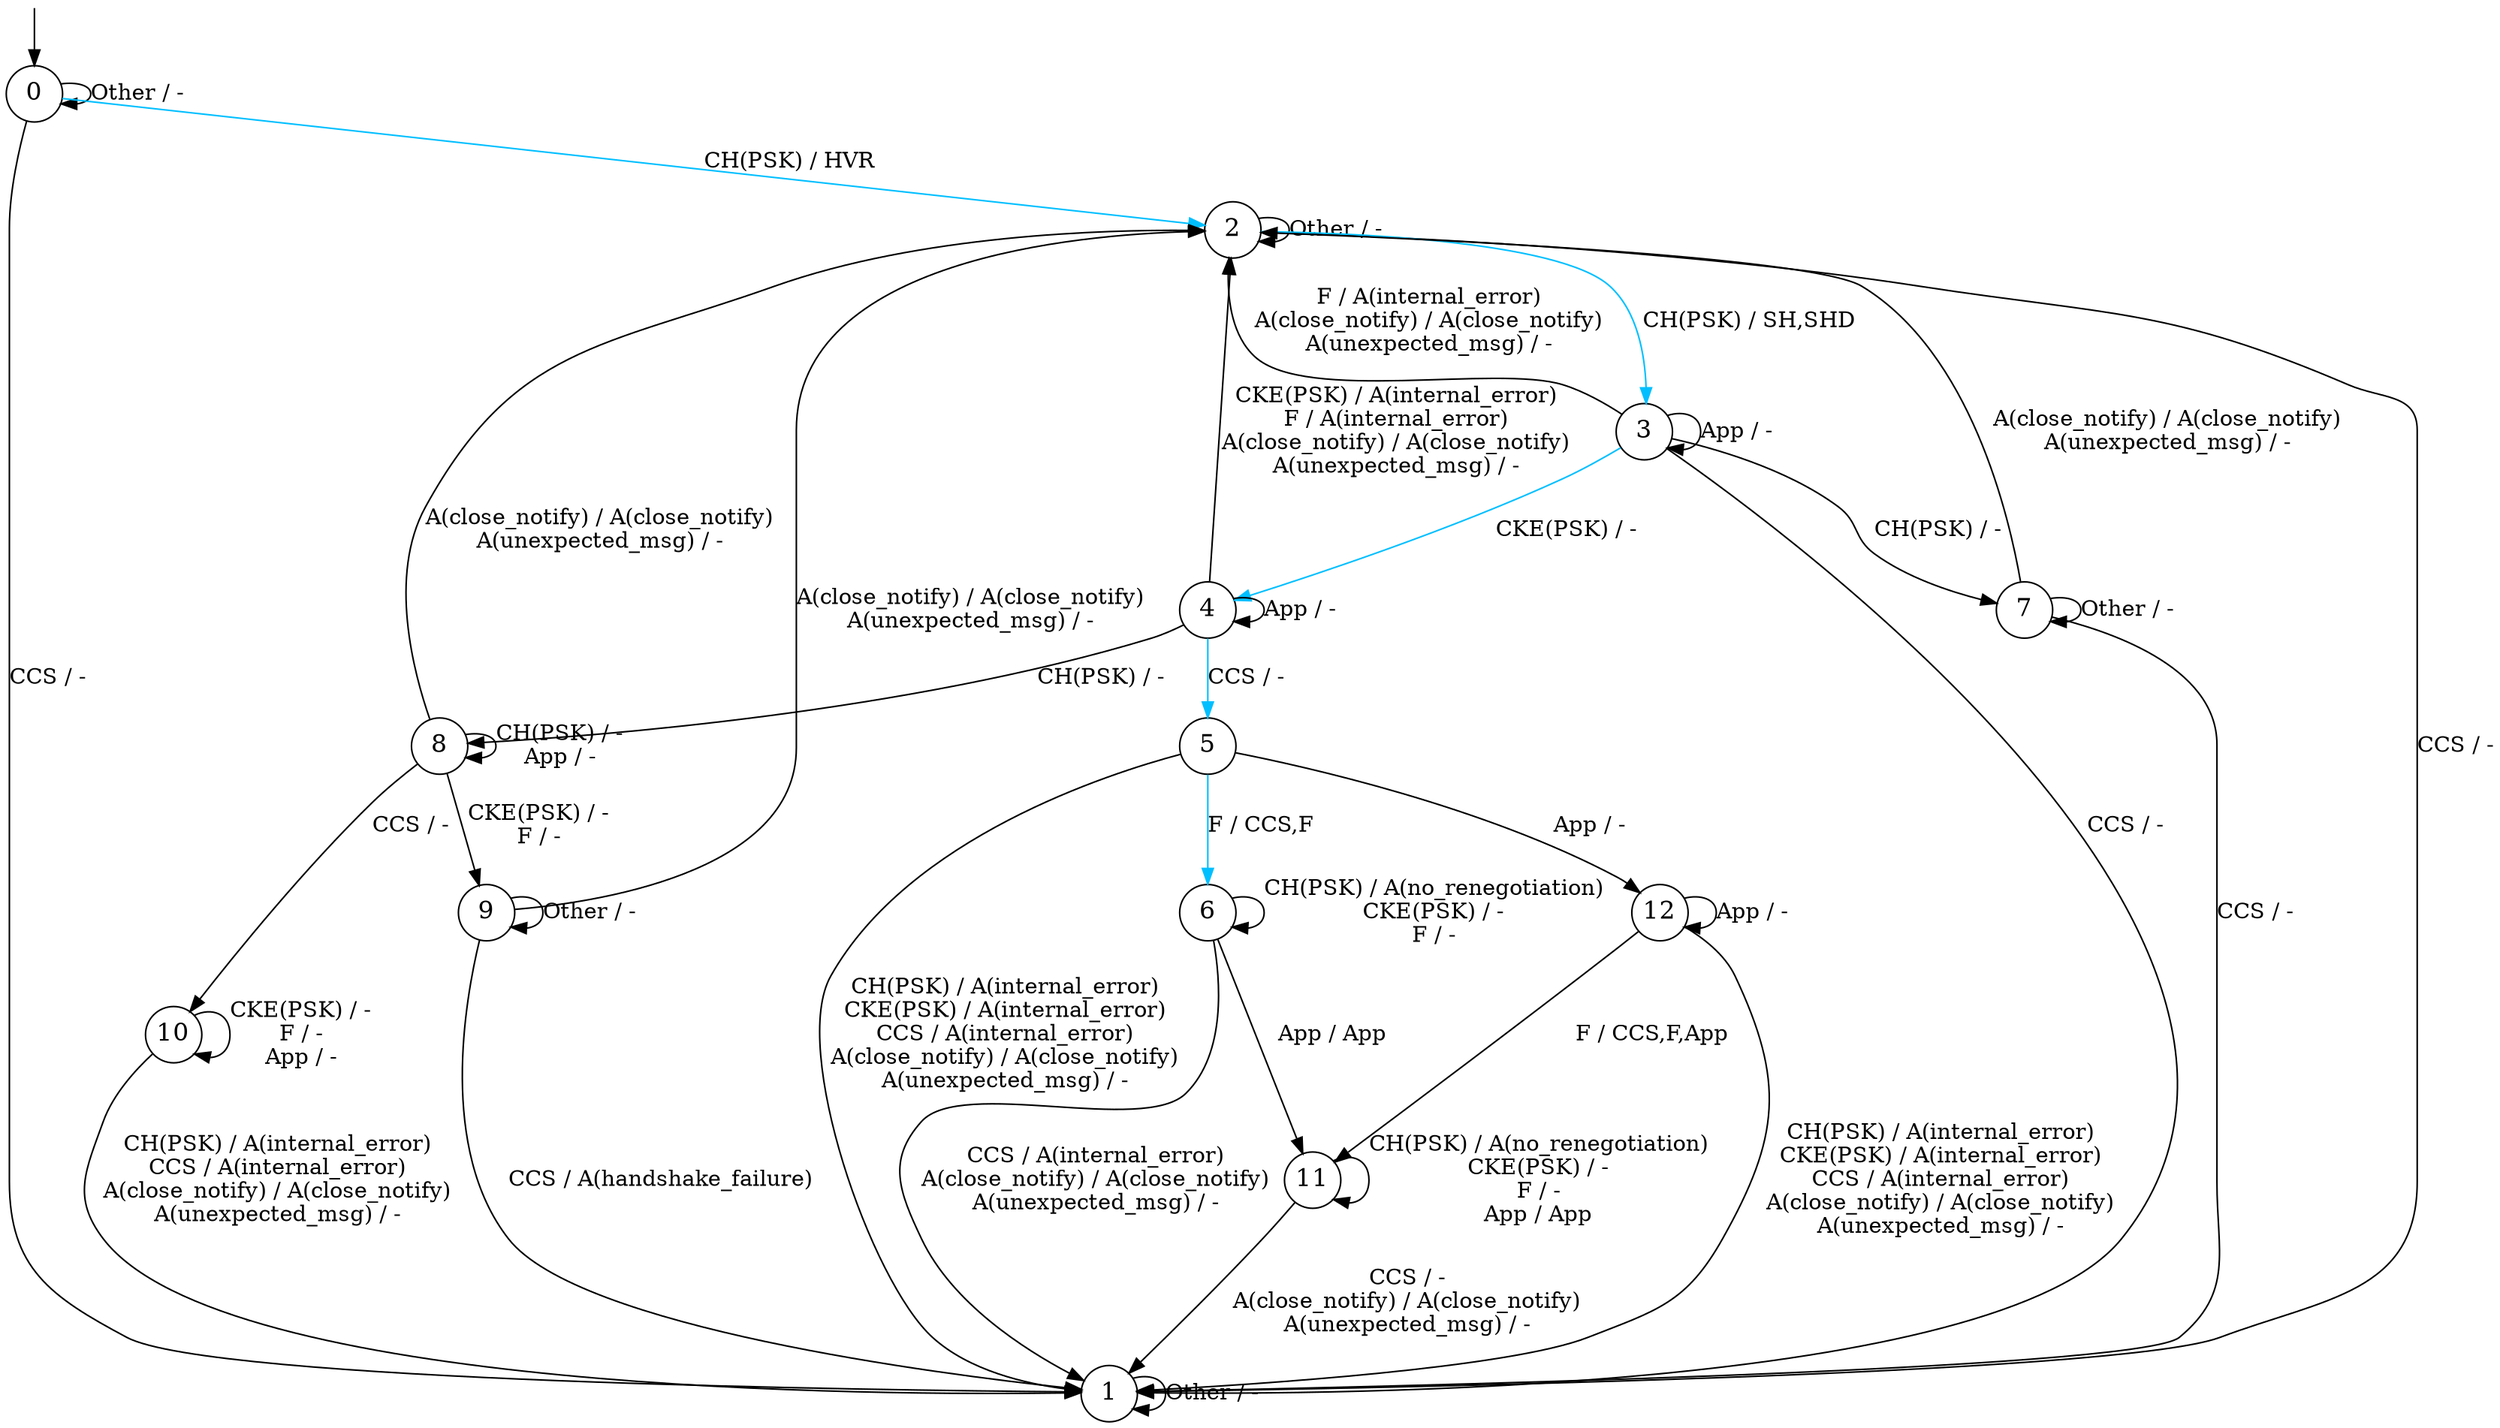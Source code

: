 digraph g {
node [fixedsize="true" fontsize=16]
s0 [label="0", shape="circle"];
s1 [label="1", shape="circle"];
s2 [label="2", shape="circle"];
s3 [label="3", shape="circle"];
s4 [label="4", shape="circle"];
s5 [label="5", shape="circle"];
s6 [label="6", shape="circle"];
s7 [label="7", shape="circle"];
s8 [label="8", shape="circle"];
s9 [label="9", shape="circle"];
s10 [label="10", shape="circle"];
s11 [label="11", shape="circle"];
s12 [label="12", shape="circle"];
s0 -> s2  [color="deepskyblue", label="CH(PSK) / HVR"];
s0 -> s1  [label="CCS / -"];
s0 -> s0  [label="Other / -"];
s1 -> s1  [label="Other / -"];
s2 -> s3  [color="deepskyblue", label="CH(PSK) / SH,SHD"];
s2 -> s1  [label="CCS / -"];
s2 -> s2  [label="Other / -"];
s3 -> s7  [label="CH(PSK) / -"];
s3 -> s4  [color="deepskyblue", label="CKE(PSK) / -"];
s3 -> s1  [label="CCS / -"];
s3 -> s2  [label="F / A(internal_error)
A(close_notify) / A(close_notify)
A(unexpected_msg) / -"];
s3 -> s3  [label="App / -"];
s4 -> s8  [label="CH(PSK) / -"];
s4 -> s2  [label="CKE(PSK) / A(internal_error)
F / A(internal_error)
A(close_notify) / A(close_notify)
A(unexpected_msg) / -"];
s4 -> s5  [color="deepskyblue", label="CCS / -"];
s4 -> s4  [label="App / -"];
s5 -> s1  [label="CH(PSK) / A(internal_error)
CKE(PSK) / A(internal_error)
CCS / A(internal_error)
A(close_notify) / A(close_notify)
A(unexpected_msg) / -"];
s5 -> s6  [color="deepskyblue", label="F / CCS,F"];
s5 -> s12  [label="App / -"];
s6 -> s6  [label="CH(PSK) / A(no_renegotiation)
CKE(PSK) / -
F / -"];
s6 -> s1  [label="CCS / A(internal_error)
A(close_notify) / A(close_notify)
A(unexpected_msg) / -"];
s6 -> s11  [label="App / App"];
s7 -> s1  [label="CCS / -"];
s7 -> s2  [label="A(close_notify) / A(close_notify)
A(unexpected_msg) / -"];
s7 -> s7  [label="Other / -"];
s8 -> s8  [label="CH(PSK) / -
App / -"];
s8 -> s9  [label="CKE(PSK) / -
F / -"];
s8 -> s10  [label="CCS / -"];
s8 -> s2  [label="A(close_notify) / A(close_notify)
A(unexpected_msg) / -"];
s9 -> s1  [label="CCS / A(handshake_failure)"];
s9 -> s2  [label="A(close_notify) / A(close_notify)
A(unexpected_msg) / -"];
s9 -> s9  [label="Other / -"];
s10 -> s1  [label="CH(PSK) / A(internal_error)
CCS / A(internal_error)
A(close_notify) / A(close_notify)
A(unexpected_msg) / -"];
s10 -> s10  [label="CKE(PSK) / -
F / -
App / -"];
s11 -> s11  [label="CH(PSK) / A(no_renegotiation)
CKE(PSK) / -
F / -
App / App"];
s11 -> s1  [label="CCS / -
A(close_notify) / A(close_notify)
A(unexpected_msg) / -"];
s12 -> s1  [label="CH(PSK) / A(internal_error)
CKE(PSK) / A(internal_error)
CCS / A(internal_error)
A(close_notify) / A(close_notify)
A(unexpected_msg) / -"];
s12 -> s11  [label="F / CCS,F,App"];
s12 -> s12  [label="App / -"];
__start0 [height="0", label="", shape="none", width="0"];
__start0 -> s0;
}
